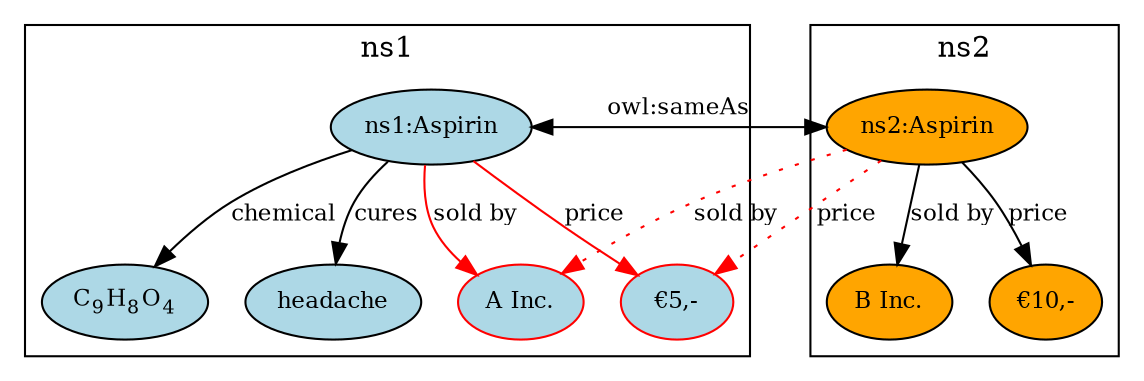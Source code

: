 digraph identity_crisis4 {
  edge [fontsize=11.0];
  node [fontsize=11.0];

  subgraph cluster_ns1 {
    label=<ns1>;
    node [fillcolor=lightblue,style=filled];

    c9h8o4 [label=<C<SUB>9</SUB>H<SUB>8</SUB>O<SUB>4</SUB>>];
    ns1 [label=<ns1:Aspirin>];
    headache [label=<headache>];
    ainc [color=red,label=<A Inc.>];
    aprice [color=red,label=<€5,->];

    ns1 -> c9h8o4 [label=<chemical>];
    ns1 -> headache [label=<cures>];
    ns1 -> ainc [color="red",label=<sold by>];
    ns1 -> aprice [color="red",label=<price>];
  }
  
  subgraph cluster_ns2 {
    label=<ns2>;
    node [fillcolor=orange,style=filled];

    ns2 [label=<ns2:Aspirin>];
    binc [label=<B Inc.>];
    bprice [label=<€10,->];
    
    ns2 -> binc [label=<sold by>];
    ns2 -> bprice [label=<price>];
  }

  ns1 -> ns2 [dir="both",label=<owl:sameAs>];

  {
    edge [style="dotted"];
    
    #ns2 -> c9h8o4 [label=<chemical>];
    #ns2 -> headache [label=<cures>];
    ns2 -> ainc [color="red",label=<sold by>];
    ns2 -> aprice [color="red",label=<price>];   
  }
}
